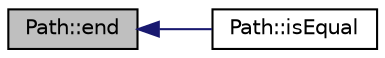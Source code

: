 digraph "Path::end"
{
  edge [fontname="Helvetica",fontsize="10",labelfontname="Helvetica",labelfontsize="10"];
  node [fontname="Helvetica",fontsize="10",shape=record];
  rankdir="LR";
  Node78 [label="Path::end",height=0.2,width=0.4,color="black", fillcolor="grey75", style="filled", fontcolor="black"];
  Node78 -> Node79 [dir="back",color="midnightblue",fontsize="10",style="solid",fontname="Helvetica"];
  Node79 [label="Path::isEqual",height=0.2,width=0.4,color="black", fillcolor="white", style="filled",URL="$classPath.html#ade800a6ff8494a4e9069f67f16cf3145"];
}
